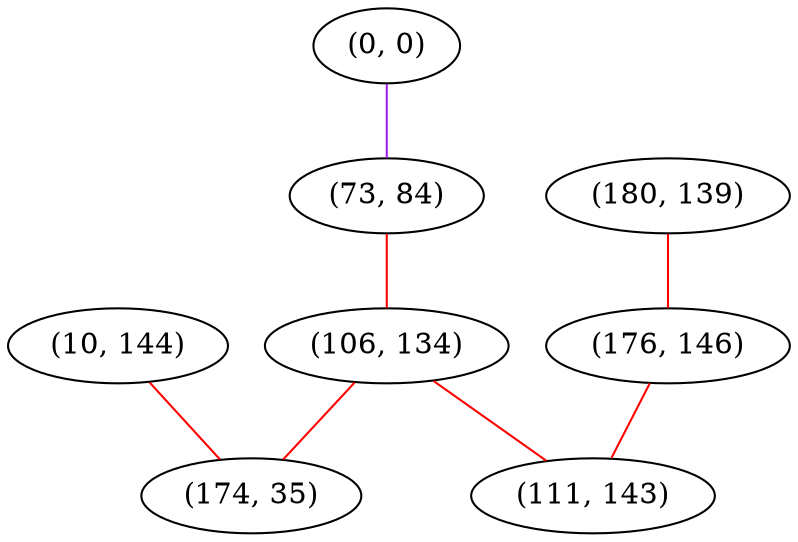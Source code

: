 graph "" {
"(0, 0)";
"(73, 84)";
"(10, 144)";
"(106, 134)";
"(180, 139)";
"(176, 146)";
"(174, 35)";
"(111, 143)";
"(0, 0)" -- "(73, 84)"  [color=purple, key=0, weight=4];
"(73, 84)" -- "(106, 134)"  [color=red, key=0, weight=1];
"(10, 144)" -- "(174, 35)"  [color=red, key=0, weight=1];
"(106, 134)" -- "(174, 35)"  [color=red, key=0, weight=1];
"(106, 134)" -- "(111, 143)"  [color=red, key=0, weight=1];
"(180, 139)" -- "(176, 146)"  [color=red, key=0, weight=1];
"(176, 146)" -- "(111, 143)"  [color=red, key=0, weight=1];
}
